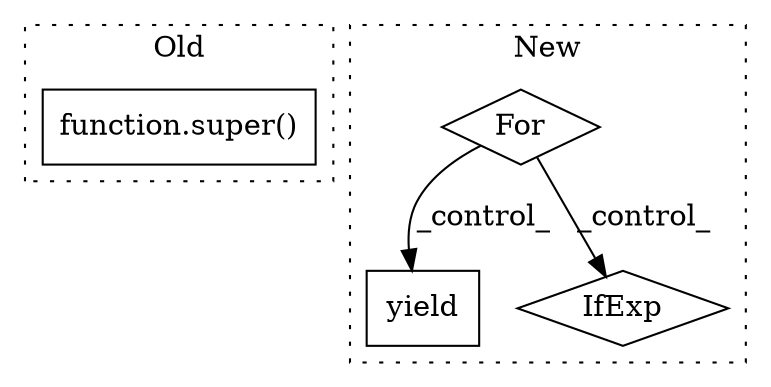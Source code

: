 digraph G {
subgraph cluster0 {
1 [label="function.super()" a="75" s="1237" l="7" shape="box"];
label = "Old";
style="dotted";
}
subgraph cluster1 {
2 [label="yield" a="105" s="1957" l="6" shape="box"];
3 [label="For" a="107" s="1746,1765" l="4,18" shape="diamond"];
4 [label="IfExp" a="51" s="1910,1927" l="4,6" shape="diamond"];
label = "New";
style="dotted";
}
3 -> 2 [label="_control_"];
3 -> 4 [label="_control_"];
}